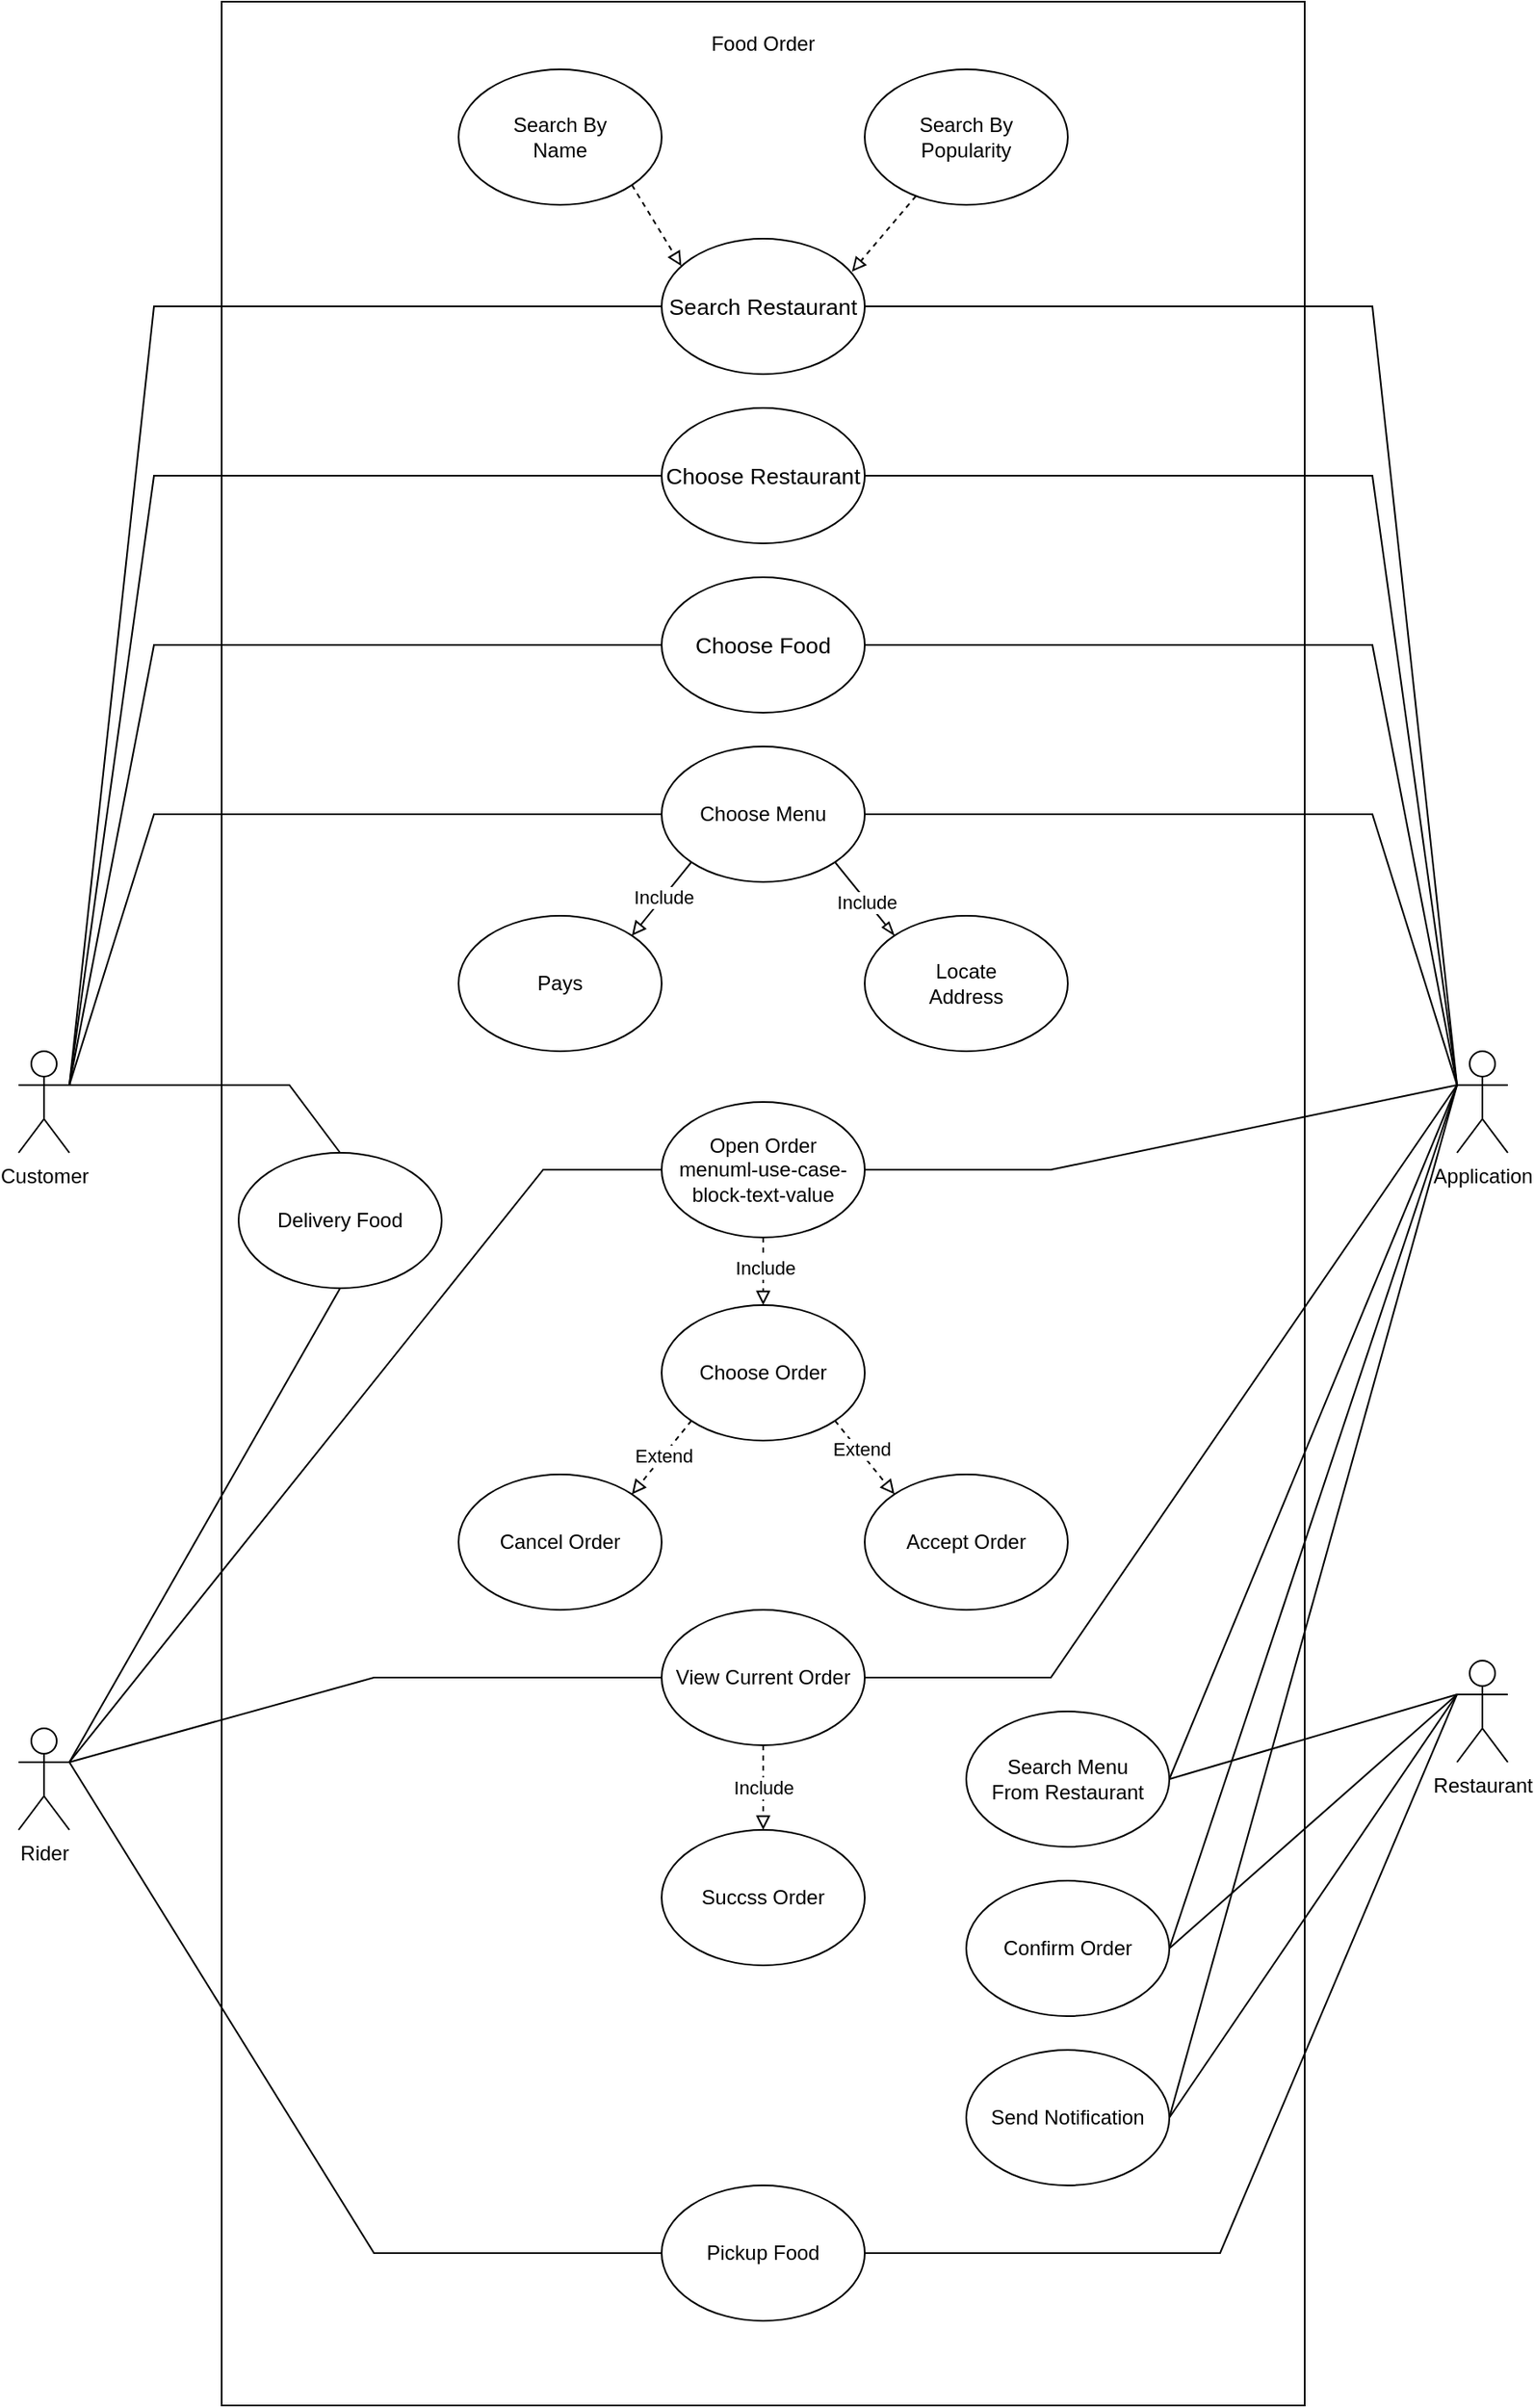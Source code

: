 <mxfile version="23.1.1" type="google">
  <diagram name="หน้า-1" id="DxGY_YMVSK-81Snu7bg1">
    <mxGraphModel grid="1" page="1" gridSize="10" guides="1" tooltips="1" connect="1" arrows="1" fold="1" pageScale="1" pageWidth="827" pageHeight="1169" math="0" shadow="0">
      <root>
        <mxCell id="0" />
        <mxCell id="1" parent="0" />
        <mxCell id="q5MeiqD0VN0eIVZIWNT3-1" value="Customer" style="shape=umlActor;verticalLabelPosition=bottom;verticalAlign=top;html=1;outlineConnect=0;" vertex="1" parent="1">
          <mxGeometry x="40" y="400" width="30" height="60" as="geometry" />
        </mxCell>
        <mxCell id="q5MeiqD0VN0eIVZIWNT3-4" value="" style="rounded=0;whiteSpace=wrap;html=1;" vertex="1" parent="1">
          <mxGeometry x="160" y="-220" width="640" height="1420" as="geometry" />
        </mxCell>
        <mxCell id="q5MeiqD0VN0eIVZIWNT3-5" value="Application" style="shape=umlActor;verticalLabelPosition=bottom;verticalAlign=top;html=1;outlineConnect=0;" vertex="1" parent="1">
          <mxGeometry x="890" y="400" width="30" height="60" as="geometry" />
        </mxCell>
        <mxCell id="q5MeiqD0VN0eIVZIWNT3-7" value="Search By &lt;br&gt;Name" style="ellipse;whiteSpace=wrap;html=1;" vertex="1" parent="1">
          <mxGeometry x="300" y="-180" width="120" height="80" as="geometry" />
        </mxCell>
        <mxCell id="q5MeiqD0VN0eIVZIWNT3-8" value="Search By &lt;br&gt;Popularity" style="ellipse;whiteSpace=wrap;html=1;" vertex="1" parent="1">
          <mxGeometry x="540" y="-180" width="120" height="80" as="geometry" />
        </mxCell>
        <mxCell id="q5MeiqD0VN0eIVZIWNT3-9" value="&lt;span data-lucid-content=&quot;{&amp;quot;t&amp;quot;:&amp;quot;Search Restaurant&amp;quot;,&amp;quot;m&amp;quot;:[{&amp;quot;s&amp;quot;:0,&amp;quot;n&amp;quot;:&amp;quot;a&amp;quot;,&amp;quot;v&amp;quot;:&amp;quot;center&amp;quot;},{&amp;quot;s&amp;quot;:0,&amp;quot;n&amp;quot;:&amp;quot;fc&amp;quot;,&amp;quot;v&amp;quot;:&amp;quot;Regular&amp;quot;,&amp;quot;e&amp;quot;:17},{&amp;quot;s&amp;quot;:0,&amp;quot;n&amp;quot;:&amp;quot;fid&amp;quot;,&amp;quot;v&amp;quot;:2,&amp;quot;e&amp;quot;:17},{&amp;quot;s&amp;quot;:0,&amp;quot;n&amp;quot;:&amp;quot;s&amp;quot;,&amp;quot;v&amp;quot;:17.778,&amp;quot;e&amp;quot;:17},{&amp;quot;s&amp;quot;:0,&amp;quot;n&amp;quot;:&amp;quot;fsp&amp;quot;,&amp;quot;v&amp;quot;:&amp;quot;ss_presetShapeStyle1_textStyle&amp;quot;,&amp;quot;e&amp;quot;:17},{&amp;quot;s&amp;quot;:0,&amp;quot;n&amp;quot;:&amp;quot;fsp2&amp;quot;,&amp;quot;v&amp;quot;:&amp;quot;ss_presetShapeStyle1_textStyle&amp;quot;,&amp;quot;e&amp;quot;:17}]}&quot; data-lucid-type=&quot;application/vnd.lucid.text&quot;&gt;&lt;span style=&quot;color:#000000;font-size:13.333px;&quot;&gt;Search Restaurant&lt;/span&gt;&lt;/span&gt;" style="ellipse;whiteSpace=wrap;html=1;" vertex="1" parent="1">
          <mxGeometry x="420" y="-80" width="120" height="80" as="geometry" />
        </mxCell>
        <mxCell id="q5MeiqD0VN0eIVZIWNT3-10" value="&lt;span data-lucid-content=&quot;{&amp;quot;t&amp;quot;:&amp;quot;Choose Restaurant&amp;quot;,&amp;quot;m&amp;quot;:[{&amp;quot;s&amp;quot;:0,&amp;quot;n&amp;quot;:&amp;quot;a&amp;quot;,&amp;quot;v&amp;quot;:&amp;quot;center&amp;quot;},{&amp;quot;s&amp;quot;:0,&amp;quot;n&amp;quot;:&amp;quot;fc&amp;quot;,&amp;quot;v&amp;quot;:&amp;quot;Regular&amp;quot;,&amp;quot;e&amp;quot;:17},{&amp;quot;s&amp;quot;:0,&amp;quot;n&amp;quot;:&amp;quot;fid&amp;quot;,&amp;quot;v&amp;quot;:2,&amp;quot;e&amp;quot;:17},{&amp;quot;s&amp;quot;:0,&amp;quot;n&amp;quot;:&amp;quot;s&amp;quot;,&amp;quot;v&amp;quot;:17.778,&amp;quot;e&amp;quot;:17},{&amp;quot;s&amp;quot;:0,&amp;quot;n&amp;quot;:&amp;quot;fsp&amp;quot;,&amp;quot;v&amp;quot;:&amp;quot;ss_presetShapeStyle1_textStyle&amp;quot;,&amp;quot;e&amp;quot;:17},{&amp;quot;s&amp;quot;:0,&amp;quot;n&amp;quot;:&amp;quot;fsp2&amp;quot;,&amp;quot;v&amp;quot;:&amp;quot;ss_presetShapeStyle1_textStyle&amp;quot;,&amp;quot;e&amp;quot;:17}]}&quot; data-lucid-type=&quot;application/vnd.lucid.text&quot;&gt;&lt;span style=&quot;color:#000000;font-size:13.333px;&quot;&gt;Choose Restaurant&lt;/span&gt;&lt;/span&gt;" style="ellipse;whiteSpace=wrap;html=1;" vertex="1" parent="1">
          <mxGeometry x="420" y="20" width="120" height="80" as="geometry" />
        </mxCell>
        <mxCell id="q5MeiqD0VN0eIVZIWNT3-11" value="&lt;span data-lucid-content=&quot;{&amp;quot;t&amp;quot;:&amp;quot;Choose Food&amp;quot;,&amp;quot;m&amp;quot;:[{&amp;quot;s&amp;quot;:0,&amp;quot;n&amp;quot;:&amp;quot;a&amp;quot;,&amp;quot;v&amp;quot;:&amp;quot;center&amp;quot;},{&amp;quot;s&amp;quot;:0,&amp;quot;n&amp;quot;:&amp;quot;fsp&amp;quot;,&amp;quot;v&amp;quot;:&amp;quot;ss_presetShapeStyle1_textStyle&amp;quot;,&amp;quot;e&amp;quot;:11},{&amp;quot;s&amp;quot;:0,&amp;quot;n&amp;quot;:&amp;quot;fsp2&amp;quot;,&amp;quot;v&amp;quot;:&amp;quot;ss_presetShapeStyle1_textStyle&amp;quot;,&amp;quot;e&amp;quot;:11},{&amp;quot;s&amp;quot;:0,&amp;quot;n&amp;quot;:&amp;quot;fc&amp;quot;,&amp;quot;v&amp;quot;:&amp;quot;Regular&amp;quot;,&amp;quot;e&amp;quot;:11},{&amp;quot;s&amp;quot;:0,&amp;quot;n&amp;quot;:&amp;quot;fid&amp;quot;,&amp;quot;v&amp;quot;:2,&amp;quot;e&amp;quot;:11},{&amp;quot;s&amp;quot;:0,&amp;quot;n&amp;quot;:&amp;quot;s&amp;quot;,&amp;quot;v&amp;quot;:17.778,&amp;quot;e&amp;quot;:11}]}&quot; data-lucid-type=&quot;application/vnd.lucid.text&quot;&gt;&lt;span style=&quot;color:#000000;font-size:13.333px;&quot;&gt;Choose Food&lt;/span&gt;&lt;/span&gt;" style="ellipse;whiteSpace=wrap;html=1;" vertex="1" parent="1">
          <mxGeometry x="420" y="120" width="120" height="80" as="geometry" />
        </mxCell>
        <mxCell id="q5MeiqD0VN0eIVZIWNT3-12" value="Choose Menu&lt;span data-lucid-content=&quot;{&amp;quot;t&amp;quot;:&amp;quot;Confirm Order&amp;quot;,&amp;quot;m&amp;quot;:[{&amp;quot;s&amp;quot;:0,&amp;quot;n&amp;quot;:&amp;quot;a&amp;quot;,&amp;quot;v&amp;quot;:&amp;quot;center&amp;quot;},{&amp;quot;s&amp;quot;:0,&amp;quot;n&amp;quot;:&amp;quot;fc&amp;quot;,&amp;quot;v&amp;quot;:&amp;quot;Regular&amp;quot;,&amp;quot;e&amp;quot;:13},{&amp;quot;s&amp;quot;:0,&amp;quot;n&amp;quot;:&amp;quot;fid&amp;quot;,&amp;quot;v&amp;quot;:2,&amp;quot;e&amp;quot;:13},{&amp;quot;s&amp;quot;:0,&amp;quot;n&amp;quot;:&amp;quot;s&amp;quot;,&amp;quot;v&amp;quot;:17.778,&amp;quot;e&amp;quot;:13},{&amp;quot;s&amp;quot;:0,&amp;quot;n&amp;quot;:&amp;quot;fsp&amp;quot;,&amp;quot;v&amp;quot;:&amp;quot;ss_presetShapeStyle1_textStyle&amp;quot;,&amp;quot;e&amp;quot;:13},{&amp;quot;s&amp;quot;:0,&amp;quot;n&amp;quot;:&amp;quot;fsp2&amp;quot;,&amp;quot;v&amp;quot;:&amp;quot;ss_presetShapeStyle1_textStyle&amp;quot;,&amp;quot;e&amp;quot;:13}]}&quot; data-lucid-type=&quot;application/vnd.lucid.text&quot;&gt;&lt;/span&gt;" style="ellipse;whiteSpace=wrap;html=1;" vertex="1" parent="1">
          <mxGeometry x="420" y="220" width="120" height="80" as="geometry" />
        </mxCell>
        <mxCell id="q5MeiqD0VN0eIVZIWNT3-13" value="Pays" style="ellipse;whiteSpace=wrap;html=1;" vertex="1" parent="1">
          <mxGeometry x="300" y="320" width="120" height="80" as="geometry" />
        </mxCell>
        <mxCell id="q5MeiqD0VN0eIVZIWNT3-14" value="Locate&lt;br&gt;Address" style="ellipse;whiteSpace=wrap;html=1;" vertex="1" parent="1">
          <mxGeometry x="540" y="320" width="120" height="80" as="geometry" />
        </mxCell>
        <mxCell id="q5MeiqD0VN0eIVZIWNT3-15" value="" style="endArrow=none;html=1;rounded=0;exitX=1;exitY=0;exitDx=0;exitDy=0;entryX=0;entryY=1;entryDx=0;entryDy=0;endFill=0;startArrow=block;startFill=0;" edge="1" parent="1" source="q5MeiqD0VN0eIVZIWNT3-13" target="q5MeiqD0VN0eIVZIWNT3-12">
          <mxGeometry width="50" height="50" relative="1" as="geometry">
            <mxPoint x="460" y="200" as="sourcePoint" />
            <mxPoint x="510" y="150" as="targetPoint" />
          </mxGeometry>
        </mxCell>
        <mxCell id="q5MeiqD0VN0eIVZIWNT3-37" value="Include" style="edgeLabel;html=1;align=center;verticalAlign=middle;resizable=0;points=[];" connectable="0" vertex="1" parent="q5MeiqD0VN0eIVZIWNT3-15">
          <mxGeometry x="0.063" relative="1" as="geometry">
            <mxPoint as="offset" />
          </mxGeometry>
        </mxCell>
        <mxCell id="q5MeiqD0VN0eIVZIWNT3-16" value="" style="endArrow=none;html=1;rounded=0;exitX=0;exitY=0;exitDx=0;exitDy=0;entryX=1;entryY=1;entryDx=0;entryDy=0;endFill=0;startArrow=blockThin;startFill=0;" edge="1" parent="1" source="q5MeiqD0VN0eIVZIWNT3-14" target="q5MeiqD0VN0eIVZIWNT3-12">
          <mxGeometry width="50" height="50" relative="1" as="geometry">
            <mxPoint x="392" y="322" as="sourcePoint" />
            <mxPoint x="448" y="298" as="targetPoint" />
          </mxGeometry>
        </mxCell>
        <mxCell id="q5MeiqD0VN0eIVZIWNT3-38" value="Include" style="edgeLabel;html=1;align=center;verticalAlign=middle;resizable=0;points=[];" connectable="0" vertex="1" parent="q5MeiqD0VN0eIVZIWNT3-16">
          <mxGeometry x="-0.084" relative="1" as="geometry">
            <mxPoint x="-1" as="offset" />
          </mxGeometry>
        </mxCell>
        <mxCell id="q5MeiqD0VN0eIVZIWNT3-17" value="" style="endArrow=block;dashed=1;html=1;rounded=0;exitX=1;exitY=1;exitDx=0;exitDy=0;entryX=0.097;entryY=0.202;entryDx=0;entryDy=0;entryPerimeter=0;startArrow=none;startFill=0;endFill=0;" edge="1" parent="1" source="q5MeiqD0VN0eIVZIWNT3-7" target="q5MeiqD0VN0eIVZIWNT3-9">
          <mxGeometry width="50" height="50" relative="1" as="geometry">
            <mxPoint x="450" y="20" as="sourcePoint" />
            <mxPoint x="500" y="-30" as="targetPoint" />
          </mxGeometry>
        </mxCell>
        <mxCell id="q5MeiqD0VN0eIVZIWNT3-18" value="" style="endArrow=block;dashed=1;html=1;rounded=0;endFill=0;entryX=0.937;entryY=0.243;entryDx=0;entryDy=0;entryPerimeter=0;" edge="1" parent="1" source="q5MeiqD0VN0eIVZIWNT3-8" target="q5MeiqD0VN0eIVZIWNT3-9">
          <mxGeometry width="50" height="50" relative="1" as="geometry">
            <mxPoint x="450" y="20" as="sourcePoint" />
            <mxPoint x="540" y="-60" as="targetPoint" />
          </mxGeometry>
        </mxCell>
        <mxCell id="q5MeiqD0VN0eIVZIWNT3-19" value="&lt;span data-lucid-content=&quot;{&amp;quot;t&amp;quot;:&amp;quot;search menu from restaurant&amp;quot;,&amp;quot;m&amp;quot;:[]}&quot; data-lucid-type=&quot;application/vnd.lucid.text&quot;&gt;&lt;span&gt;Search Menu&lt;br&gt;From Restaurant&lt;/span&gt;&lt;/span&gt;" style="ellipse;whiteSpace=wrap;html=1;" vertex="1" parent="1">
          <mxGeometry x="600" y="790" width="120" height="80" as="geometry" />
        </mxCell>
        <mxCell id="q5MeiqD0VN0eIVZIWNT3-20" value="Confirm Order" style="ellipse;whiteSpace=wrap;html=1;" vertex="1" parent="1">
          <mxGeometry x="600" y="890" width="120" height="80" as="geometry" />
        </mxCell>
        <mxCell id="q5MeiqD0VN0eIVZIWNT3-21" value="Send Notification" style="ellipse;whiteSpace=wrap;html=1;" vertex="1" parent="1">
          <mxGeometry x="600" y="990" width="120" height="80" as="geometry" />
        </mxCell>
        <mxCell id="q5MeiqD0VN0eIVZIWNT3-22" value="Restaurant" style="shape=umlActor;verticalLabelPosition=bottom;verticalAlign=top;html=1;outlineConnect=0;" vertex="1" parent="1">
          <mxGeometry x="890" y="760" width="30" height="60" as="geometry" />
        </mxCell>
        <mxCell id="q5MeiqD0VN0eIVZIWNT3-24" value="&lt;span data-lucid-content=&quot;{&amp;quot;t&amp;quot;:&amp;quot;Open Order menuml-use-case-block-text-value&amp;quot;,&amp;quot;m&amp;quot;:[]}&quot; data-lucid-type=&quot;application/vnd.lucid.text&quot;&gt;&lt;span&gt;Open Order&lt;br&gt;menuml-use-case-block-text-value&lt;/span&gt;&lt;/span&gt;" style="ellipse;whiteSpace=wrap;html=1;" vertex="1" parent="1">
          <mxGeometry x="420" y="430" width="120" height="80" as="geometry" />
        </mxCell>
        <mxCell id="q5MeiqD0VN0eIVZIWNT3-25" value="Choose Order" style="ellipse;whiteSpace=wrap;html=1;" vertex="1" parent="1">
          <mxGeometry x="420" y="550" width="120" height="80" as="geometry" />
        </mxCell>
        <mxCell id="q5MeiqD0VN0eIVZIWNT3-26" value="Cancel Order" style="ellipse;whiteSpace=wrap;html=1;" vertex="1" parent="1">
          <mxGeometry x="300" y="650" width="120" height="80" as="geometry" />
        </mxCell>
        <mxCell id="q5MeiqD0VN0eIVZIWNT3-27" value="Accept Order" style="ellipse;whiteSpace=wrap;html=1;" vertex="1" parent="1">
          <mxGeometry x="540" y="650" width="120" height="80" as="geometry" />
        </mxCell>
        <mxCell id="q5MeiqD0VN0eIVZIWNT3-28" value="View Current Order" style="ellipse;whiteSpace=wrap;html=1;" vertex="1" parent="1">
          <mxGeometry x="420" y="730" width="120" height="80" as="geometry" />
        </mxCell>
        <mxCell id="q5MeiqD0VN0eIVZIWNT3-29" value="" style="endArrow=block;dashed=1;html=1;rounded=0;endFill=0;entryX=0.5;entryY=0;entryDx=0;entryDy=0;exitX=0.5;exitY=1;exitDx=0;exitDy=0;" edge="1" parent="1" source="q5MeiqD0VN0eIVZIWNT3-24" target="q5MeiqD0VN0eIVZIWNT3-25">
          <mxGeometry width="50" height="50" relative="1" as="geometry">
            <mxPoint x="574" y="-78" as="sourcePoint" />
            <mxPoint x="542" y="-51" as="targetPoint" />
          </mxGeometry>
        </mxCell>
        <mxCell id="q5MeiqD0VN0eIVZIWNT3-36" value="Include" style="edgeLabel;html=1;align=center;verticalAlign=middle;resizable=0;points=[];" connectable="0" vertex="1" parent="q5MeiqD0VN0eIVZIWNT3-29">
          <mxGeometry x="-0.11" y="1" relative="1" as="geometry">
            <mxPoint as="offset" />
          </mxGeometry>
        </mxCell>
        <mxCell id="q5MeiqD0VN0eIVZIWNT3-30" value="" style="endArrow=block;dashed=1;html=1;rounded=0;endFill=0;entryX=0;entryY=0;entryDx=0;entryDy=0;exitX=1;exitY=1;exitDx=0;exitDy=0;" edge="1" parent="1" source="q5MeiqD0VN0eIVZIWNT3-25" target="q5MeiqD0VN0eIVZIWNT3-27">
          <mxGeometry width="50" height="50" relative="1" as="geometry">
            <mxPoint x="490" y="520" as="sourcePoint" />
            <mxPoint x="490" y="560" as="targetPoint" />
          </mxGeometry>
        </mxCell>
        <mxCell id="q5MeiqD0VN0eIVZIWNT3-34" value="Extend" style="edgeLabel;html=1;align=center;verticalAlign=middle;resizable=0;points=[];" connectable="0" vertex="1" parent="q5MeiqD0VN0eIVZIWNT3-30">
          <mxGeometry x="-0.194" y="1" relative="1" as="geometry">
            <mxPoint as="offset" />
          </mxGeometry>
        </mxCell>
        <mxCell id="q5MeiqD0VN0eIVZIWNT3-31" value="" style="endArrow=block;dashed=1;html=1;rounded=0;endFill=0;entryX=1;entryY=0;entryDx=0;entryDy=0;exitX=0;exitY=1;exitDx=0;exitDy=0;" edge="1" parent="1" source="q5MeiqD0VN0eIVZIWNT3-25" target="q5MeiqD0VN0eIVZIWNT3-26">
          <mxGeometry width="50" height="50" relative="1" as="geometry">
            <mxPoint x="532" y="628" as="sourcePoint" />
            <mxPoint x="568" y="652" as="targetPoint" />
          </mxGeometry>
        </mxCell>
        <mxCell id="q5MeiqD0VN0eIVZIWNT3-35" value="Extend" style="edgeLabel;html=1;align=center;verticalAlign=middle;resizable=0;points=[];" connectable="0" vertex="1" parent="q5MeiqD0VN0eIVZIWNT3-31">
          <mxGeometry x="-0.052" relative="1" as="geometry">
            <mxPoint as="offset" />
          </mxGeometry>
        </mxCell>
        <mxCell id="q5MeiqD0VN0eIVZIWNT3-32" value="Succss Order" style="ellipse;whiteSpace=wrap;html=1;" vertex="1" parent="1">
          <mxGeometry x="420" y="860" width="120" height="80" as="geometry" />
        </mxCell>
        <mxCell id="q5MeiqD0VN0eIVZIWNT3-33" value="Include" style="endArrow=block;dashed=1;html=1;rounded=0;endFill=0;entryX=0.5;entryY=0;entryDx=0;entryDy=0;exitX=0.5;exitY=1;exitDx=0;exitDy=0;" edge="1" parent="1" source="q5MeiqD0VN0eIVZIWNT3-28" target="q5MeiqD0VN0eIVZIWNT3-32">
          <mxGeometry width="50" height="50" relative="1" as="geometry">
            <mxPoint x="448" y="628" as="sourcePoint" />
            <mxPoint x="412" y="652" as="targetPoint" />
          </mxGeometry>
        </mxCell>
        <mxCell id="q5MeiqD0VN0eIVZIWNT3-40" value="" style="endArrow=none;html=1;rounded=0;exitX=1;exitY=0.333;exitDx=0;exitDy=0;exitPerimeter=0;entryX=0;entryY=0.5;entryDx=0;entryDy=0;" edge="1" parent="1" source="q5MeiqD0VN0eIVZIWNT3-1" target="q5MeiqD0VN0eIVZIWNT3-9">
          <mxGeometry width="50" height="50" relative="1" as="geometry">
            <mxPoint x="330" y="180" as="sourcePoint" />
            <mxPoint x="380" y="130" as="targetPoint" />
            <Array as="points">
              <mxPoint x="120" y="-40" />
            </Array>
          </mxGeometry>
        </mxCell>
        <mxCell id="q5MeiqD0VN0eIVZIWNT3-41" value="" style="endArrow=none;html=1;rounded=0;exitX=1;exitY=0.5;exitDx=0;exitDy=0;entryX=0;entryY=0.333;entryDx=0;entryDy=0;entryPerimeter=0;" edge="1" parent="1" source="q5MeiqD0VN0eIVZIWNT3-9" target="q5MeiqD0VN0eIVZIWNT3-5">
          <mxGeometry width="50" height="50" relative="1" as="geometry">
            <mxPoint x="550" y="170" as="sourcePoint" />
            <mxPoint x="600" y="120" as="targetPoint" />
            <Array as="points">
              <mxPoint x="840" y="-40" />
            </Array>
          </mxGeometry>
        </mxCell>
        <mxCell id="q5MeiqD0VN0eIVZIWNT3-42" value="" style="endArrow=none;html=1;rounded=0;exitX=1;exitY=0.333;exitDx=0;exitDy=0;exitPerimeter=0;entryX=0;entryY=0.5;entryDx=0;entryDy=0;" edge="1" parent="1" source="q5MeiqD0VN0eIVZIWNT3-1" target="q5MeiqD0VN0eIVZIWNT3-10">
          <mxGeometry width="50" height="50" relative="1" as="geometry">
            <mxPoint x="380" y="240" as="sourcePoint" />
            <mxPoint x="430" y="190" as="targetPoint" />
            <Array as="points">
              <mxPoint x="120" y="60" />
            </Array>
          </mxGeometry>
        </mxCell>
        <mxCell id="q5MeiqD0VN0eIVZIWNT3-43" value="" style="endArrow=none;html=1;rounded=0;entryX=0;entryY=0.5;entryDx=0;entryDy=0;exitX=1;exitY=0.333;exitDx=0;exitDy=0;exitPerimeter=0;" edge="1" parent="1" source="q5MeiqD0VN0eIVZIWNT3-1" target="q5MeiqD0VN0eIVZIWNT3-11">
          <mxGeometry width="50" height="50" relative="1" as="geometry">
            <mxPoint x="70" y="340" as="sourcePoint" />
            <mxPoint x="430" y="70" as="targetPoint" />
            <Array as="points">
              <mxPoint x="120" y="160" />
            </Array>
          </mxGeometry>
        </mxCell>
        <mxCell id="q5MeiqD0VN0eIVZIWNT3-44" value="" style="endArrow=none;html=1;rounded=0;entryX=0;entryY=0.5;entryDx=0;entryDy=0;exitX=1;exitY=0.333;exitDx=0;exitDy=0;exitPerimeter=0;" edge="1" parent="1" source="q5MeiqD0VN0eIVZIWNT3-1" target="q5MeiqD0VN0eIVZIWNT3-12">
          <mxGeometry width="50" height="50" relative="1" as="geometry">
            <mxPoint x="70" y="340" as="sourcePoint" />
            <mxPoint x="430" y="170" as="targetPoint" />
            <Array as="points">
              <mxPoint x="120" y="260" />
            </Array>
          </mxGeometry>
        </mxCell>
        <mxCell id="q5MeiqD0VN0eIVZIWNT3-45" value="" style="endArrow=none;html=1;rounded=0;exitX=1;exitY=0.5;exitDx=0;exitDy=0;entryX=0;entryY=0.333;entryDx=0;entryDy=0;entryPerimeter=0;" edge="1" parent="1" source="q5MeiqD0VN0eIVZIWNT3-10" target="q5MeiqD0VN0eIVZIWNT3-5">
          <mxGeometry width="50" height="50" relative="1" as="geometry">
            <mxPoint x="540" y="190" as="sourcePoint" />
            <mxPoint x="590" y="140" as="targetPoint" />
            <Array as="points">
              <mxPoint x="840" y="60" />
            </Array>
          </mxGeometry>
        </mxCell>
        <mxCell id="q5MeiqD0VN0eIVZIWNT3-46" value="" style="endArrow=none;html=1;rounded=0;exitX=1;exitY=0.5;exitDx=0;exitDy=0;entryX=0;entryY=0.333;entryDx=0;entryDy=0;entryPerimeter=0;" edge="1" parent="1" source="q5MeiqD0VN0eIVZIWNT3-11" target="q5MeiqD0VN0eIVZIWNT3-5">
          <mxGeometry width="50" height="50" relative="1" as="geometry">
            <mxPoint x="540" y="190" as="sourcePoint" />
            <mxPoint x="590" y="140" as="targetPoint" />
            <Array as="points">
              <mxPoint x="840" y="160" />
            </Array>
          </mxGeometry>
        </mxCell>
        <mxCell id="q5MeiqD0VN0eIVZIWNT3-47" value="" style="endArrow=none;html=1;rounded=0;exitX=1;exitY=0.5;exitDx=0;exitDy=0;entryX=0;entryY=0.333;entryDx=0;entryDy=0;entryPerimeter=0;" edge="1" parent="1" source="q5MeiqD0VN0eIVZIWNT3-12" target="q5MeiqD0VN0eIVZIWNT3-5">
          <mxGeometry width="50" height="50" relative="1" as="geometry">
            <mxPoint x="540" y="190" as="sourcePoint" />
            <mxPoint x="590" y="140" as="targetPoint" />
            <Array as="points">
              <mxPoint x="840" y="260" />
            </Array>
          </mxGeometry>
        </mxCell>
        <mxCell id="q5MeiqD0VN0eIVZIWNT3-48" value="Rider" style="shape=umlActor;verticalLabelPosition=bottom;verticalAlign=top;html=1;outlineConnect=0;" vertex="1" parent="1">
          <mxGeometry x="40" y="800" width="30" height="60" as="geometry" />
        </mxCell>
        <mxCell id="q5MeiqD0VN0eIVZIWNT3-49" value="Pickup Food" style="ellipse;whiteSpace=wrap;html=1;" vertex="1" parent="1">
          <mxGeometry x="420" y="1070" width="120" height="80" as="geometry" />
        </mxCell>
        <mxCell id="q5MeiqD0VN0eIVZIWNT3-50" value="Delivery Food" style="ellipse;whiteSpace=wrap;html=1;" vertex="1" parent="1">
          <mxGeometry x="170" y="460" width="120" height="80" as="geometry" />
        </mxCell>
        <mxCell id="q5MeiqD0VN0eIVZIWNT3-51" value="" style="endArrow=none;html=1;rounded=0;exitX=1;exitY=0.333;exitDx=0;exitDy=0;exitPerimeter=0;entryX=0.5;entryY=1;entryDx=0;entryDy=0;" edge="1" parent="1" source="q5MeiqD0VN0eIVZIWNT3-48" target="q5MeiqD0VN0eIVZIWNT3-50">
          <mxGeometry width="50" height="50" relative="1" as="geometry">
            <mxPoint x="310" y="650" as="sourcePoint" />
            <mxPoint x="360" y="600" as="targetPoint" />
          </mxGeometry>
        </mxCell>
        <mxCell id="q5MeiqD0VN0eIVZIWNT3-52" value="" style="endArrow=none;html=1;rounded=0;exitX=0.5;exitY=0;exitDx=0;exitDy=0;entryX=1;entryY=0.333;entryDx=0;entryDy=0;entryPerimeter=0;" edge="1" parent="1" source="q5MeiqD0VN0eIVZIWNT3-50" target="q5MeiqD0VN0eIVZIWNT3-1">
          <mxGeometry width="50" height="50" relative="1" as="geometry">
            <mxPoint x="310" y="480" as="sourcePoint" />
            <mxPoint x="360" y="430" as="targetPoint" />
            <Array as="points">
              <mxPoint x="200" y="420" />
            </Array>
          </mxGeometry>
        </mxCell>
        <mxCell id="q5MeiqD0VN0eIVZIWNT3-53" value="" style="endArrow=none;html=1;rounded=0;exitX=1;exitY=0.333;exitDx=0;exitDy=0;exitPerimeter=0;entryX=0;entryY=0.5;entryDx=0;entryDy=0;" edge="1" parent="1" source="q5MeiqD0VN0eIVZIWNT3-48" target="q5MeiqD0VN0eIVZIWNT3-24">
          <mxGeometry width="50" height="50" relative="1" as="geometry">
            <mxPoint x="310" y="630" as="sourcePoint" />
            <mxPoint x="360" y="580" as="targetPoint" />
            <Array as="points">
              <mxPoint x="350" y="470" />
            </Array>
          </mxGeometry>
        </mxCell>
        <mxCell id="q5MeiqD0VN0eIVZIWNT3-54" value="" style="endArrow=none;html=1;rounded=0;exitX=1;exitY=0.333;exitDx=0;exitDy=0;exitPerimeter=0;entryX=0;entryY=0.5;entryDx=0;entryDy=0;" edge="1" parent="1" source="q5MeiqD0VN0eIVZIWNT3-48" target="q5MeiqD0VN0eIVZIWNT3-28">
          <mxGeometry width="50" height="50" relative="1" as="geometry">
            <mxPoint x="310" y="660" as="sourcePoint" />
            <mxPoint x="360" y="610" as="targetPoint" />
            <Array as="points">
              <mxPoint x="250" y="770" />
            </Array>
          </mxGeometry>
        </mxCell>
        <mxCell id="q5MeiqD0VN0eIVZIWNT3-55" value="" style="endArrow=none;html=1;rounded=0;exitX=1;exitY=0.5;exitDx=0;exitDy=0;entryX=0;entryY=0.333;entryDx=0;entryDy=0;entryPerimeter=0;" edge="1" parent="1" source="q5MeiqD0VN0eIVZIWNT3-28" target="q5MeiqD0VN0eIVZIWNT3-5">
          <mxGeometry width="50" height="50" relative="1" as="geometry">
            <mxPoint x="670" y="680" as="sourcePoint" />
            <mxPoint x="720" y="630" as="targetPoint" />
            <Array as="points">
              <mxPoint x="650" y="770" />
            </Array>
          </mxGeometry>
        </mxCell>
        <mxCell id="q5MeiqD0VN0eIVZIWNT3-56" value="" style="endArrow=none;html=1;rounded=0;exitX=1;exitY=0.5;exitDx=0;exitDy=0;entryX=0;entryY=0.333;entryDx=0;entryDy=0;entryPerimeter=0;" edge="1" parent="1" source="q5MeiqD0VN0eIVZIWNT3-24" target="q5MeiqD0VN0eIVZIWNT3-5">
          <mxGeometry width="50" height="50" relative="1" as="geometry">
            <mxPoint x="530" y="610" as="sourcePoint" />
            <mxPoint x="580" y="560" as="targetPoint" />
            <Array as="points">
              <mxPoint x="650" y="470" />
            </Array>
          </mxGeometry>
        </mxCell>
        <mxCell id="q5MeiqD0VN0eIVZIWNT3-57" value="" style="endArrow=none;html=1;rounded=0;exitX=1;exitY=0.333;exitDx=0;exitDy=0;exitPerimeter=0;entryX=0;entryY=0.5;entryDx=0;entryDy=0;" edge="1" parent="1" source="q5MeiqD0VN0eIVZIWNT3-48" target="q5MeiqD0VN0eIVZIWNT3-49">
          <mxGeometry width="50" height="50" relative="1" as="geometry">
            <mxPoint x="400" y="950" as="sourcePoint" />
            <mxPoint x="450" y="900" as="targetPoint" />
            <Array as="points">
              <mxPoint x="250" y="1110" />
            </Array>
          </mxGeometry>
        </mxCell>
        <mxCell id="q5MeiqD0VN0eIVZIWNT3-58" value="" style="endArrow=none;html=1;rounded=0;exitX=1;exitY=0.5;exitDx=0;exitDy=0;entryX=0;entryY=0.333;entryDx=0;entryDy=0;entryPerimeter=0;" edge="1" parent="1" source="q5MeiqD0VN0eIVZIWNT3-49" target="q5MeiqD0VN0eIVZIWNT3-22">
          <mxGeometry width="50" height="50" relative="1" as="geometry">
            <mxPoint x="580" y="910" as="sourcePoint" />
            <mxPoint x="630" y="860" as="targetPoint" />
            <Array as="points">
              <mxPoint x="750" y="1110" />
            </Array>
          </mxGeometry>
        </mxCell>
        <mxCell id="q5MeiqD0VN0eIVZIWNT3-59" value="" style="endArrow=none;html=1;rounded=0;entryX=0;entryY=0.333;entryDx=0;entryDy=0;entryPerimeter=0;exitX=1;exitY=0.5;exitDx=0;exitDy=0;" edge="1" parent="1" source="q5MeiqD0VN0eIVZIWNT3-19" target="q5MeiqD0VN0eIVZIWNT3-5">
          <mxGeometry width="50" height="50" relative="1" as="geometry">
            <mxPoint x="660" y="770" as="sourcePoint" />
            <mxPoint x="710" y="720" as="targetPoint" />
            <Array as="points" />
          </mxGeometry>
        </mxCell>
        <mxCell id="q5MeiqD0VN0eIVZIWNT3-60" value="" style="endArrow=none;html=1;rounded=0;entryX=0;entryY=0.333;entryDx=0;entryDy=0;entryPerimeter=0;exitX=1;exitY=0.5;exitDx=0;exitDy=0;" edge="1" parent="1" source="q5MeiqD0VN0eIVZIWNT3-20" target="q5MeiqD0VN0eIVZIWNT3-5">
          <mxGeometry width="50" height="50" relative="1" as="geometry">
            <mxPoint x="730" y="840" as="sourcePoint" />
            <mxPoint x="900" y="430" as="targetPoint" />
            <Array as="points" />
          </mxGeometry>
        </mxCell>
        <mxCell id="q5MeiqD0VN0eIVZIWNT3-61" value="" style="endArrow=none;html=1;rounded=0;entryX=0;entryY=0.333;entryDx=0;entryDy=0;entryPerimeter=0;exitX=1;exitY=0.5;exitDx=0;exitDy=0;" edge="1" parent="1" source="q5MeiqD0VN0eIVZIWNT3-21" target="q5MeiqD0VN0eIVZIWNT3-5">
          <mxGeometry width="50" height="50" relative="1" as="geometry">
            <mxPoint x="730" y="940" as="sourcePoint" />
            <mxPoint x="900" y="430" as="targetPoint" />
            <Array as="points" />
          </mxGeometry>
        </mxCell>
        <mxCell id="q5MeiqD0VN0eIVZIWNT3-62" value="" style="endArrow=none;html=1;rounded=0;exitX=1;exitY=0.5;exitDx=0;exitDy=0;entryX=0;entryY=0.333;entryDx=0;entryDy=0;entryPerimeter=0;" edge="1" parent="1" source="q5MeiqD0VN0eIVZIWNT3-19" target="q5MeiqD0VN0eIVZIWNT3-22">
          <mxGeometry width="50" height="50" relative="1" as="geometry">
            <mxPoint x="830" y="800" as="sourcePoint" />
            <mxPoint x="880" y="750" as="targetPoint" />
          </mxGeometry>
        </mxCell>
        <mxCell id="q5MeiqD0VN0eIVZIWNT3-63" value="" style="endArrow=none;html=1;rounded=0;exitX=1;exitY=0.5;exitDx=0;exitDy=0;entryX=0;entryY=0.333;entryDx=0;entryDy=0;entryPerimeter=0;" edge="1" parent="1" source="q5MeiqD0VN0eIVZIWNT3-20" target="q5MeiqD0VN0eIVZIWNT3-22">
          <mxGeometry width="50" height="50" relative="1" as="geometry">
            <mxPoint x="730" y="840" as="sourcePoint" />
            <mxPoint x="900" y="790" as="targetPoint" />
          </mxGeometry>
        </mxCell>
        <mxCell id="q5MeiqD0VN0eIVZIWNT3-64" value="" style="endArrow=none;html=1;rounded=0;exitX=1;exitY=0.5;exitDx=0;exitDy=0;entryX=0;entryY=0.333;entryDx=0;entryDy=0;entryPerimeter=0;" edge="1" parent="1" source="q5MeiqD0VN0eIVZIWNT3-21" target="q5MeiqD0VN0eIVZIWNT3-22">
          <mxGeometry width="50" height="50" relative="1" as="geometry">
            <mxPoint x="730" y="940" as="sourcePoint" />
            <mxPoint x="900" y="790" as="targetPoint" />
          </mxGeometry>
        </mxCell>
        <mxCell id="q5MeiqD0VN0eIVZIWNT3-66" value="Food Order" style="text;html=1;strokeColor=none;fillColor=none;align=center;verticalAlign=middle;whiteSpace=wrap;rounded=0;" vertex="1" parent="1">
          <mxGeometry x="430" y="-210" width="100" height="30" as="geometry" />
        </mxCell>
      </root>
    </mxGraphModel>
  </diagram>
</mxfile>
